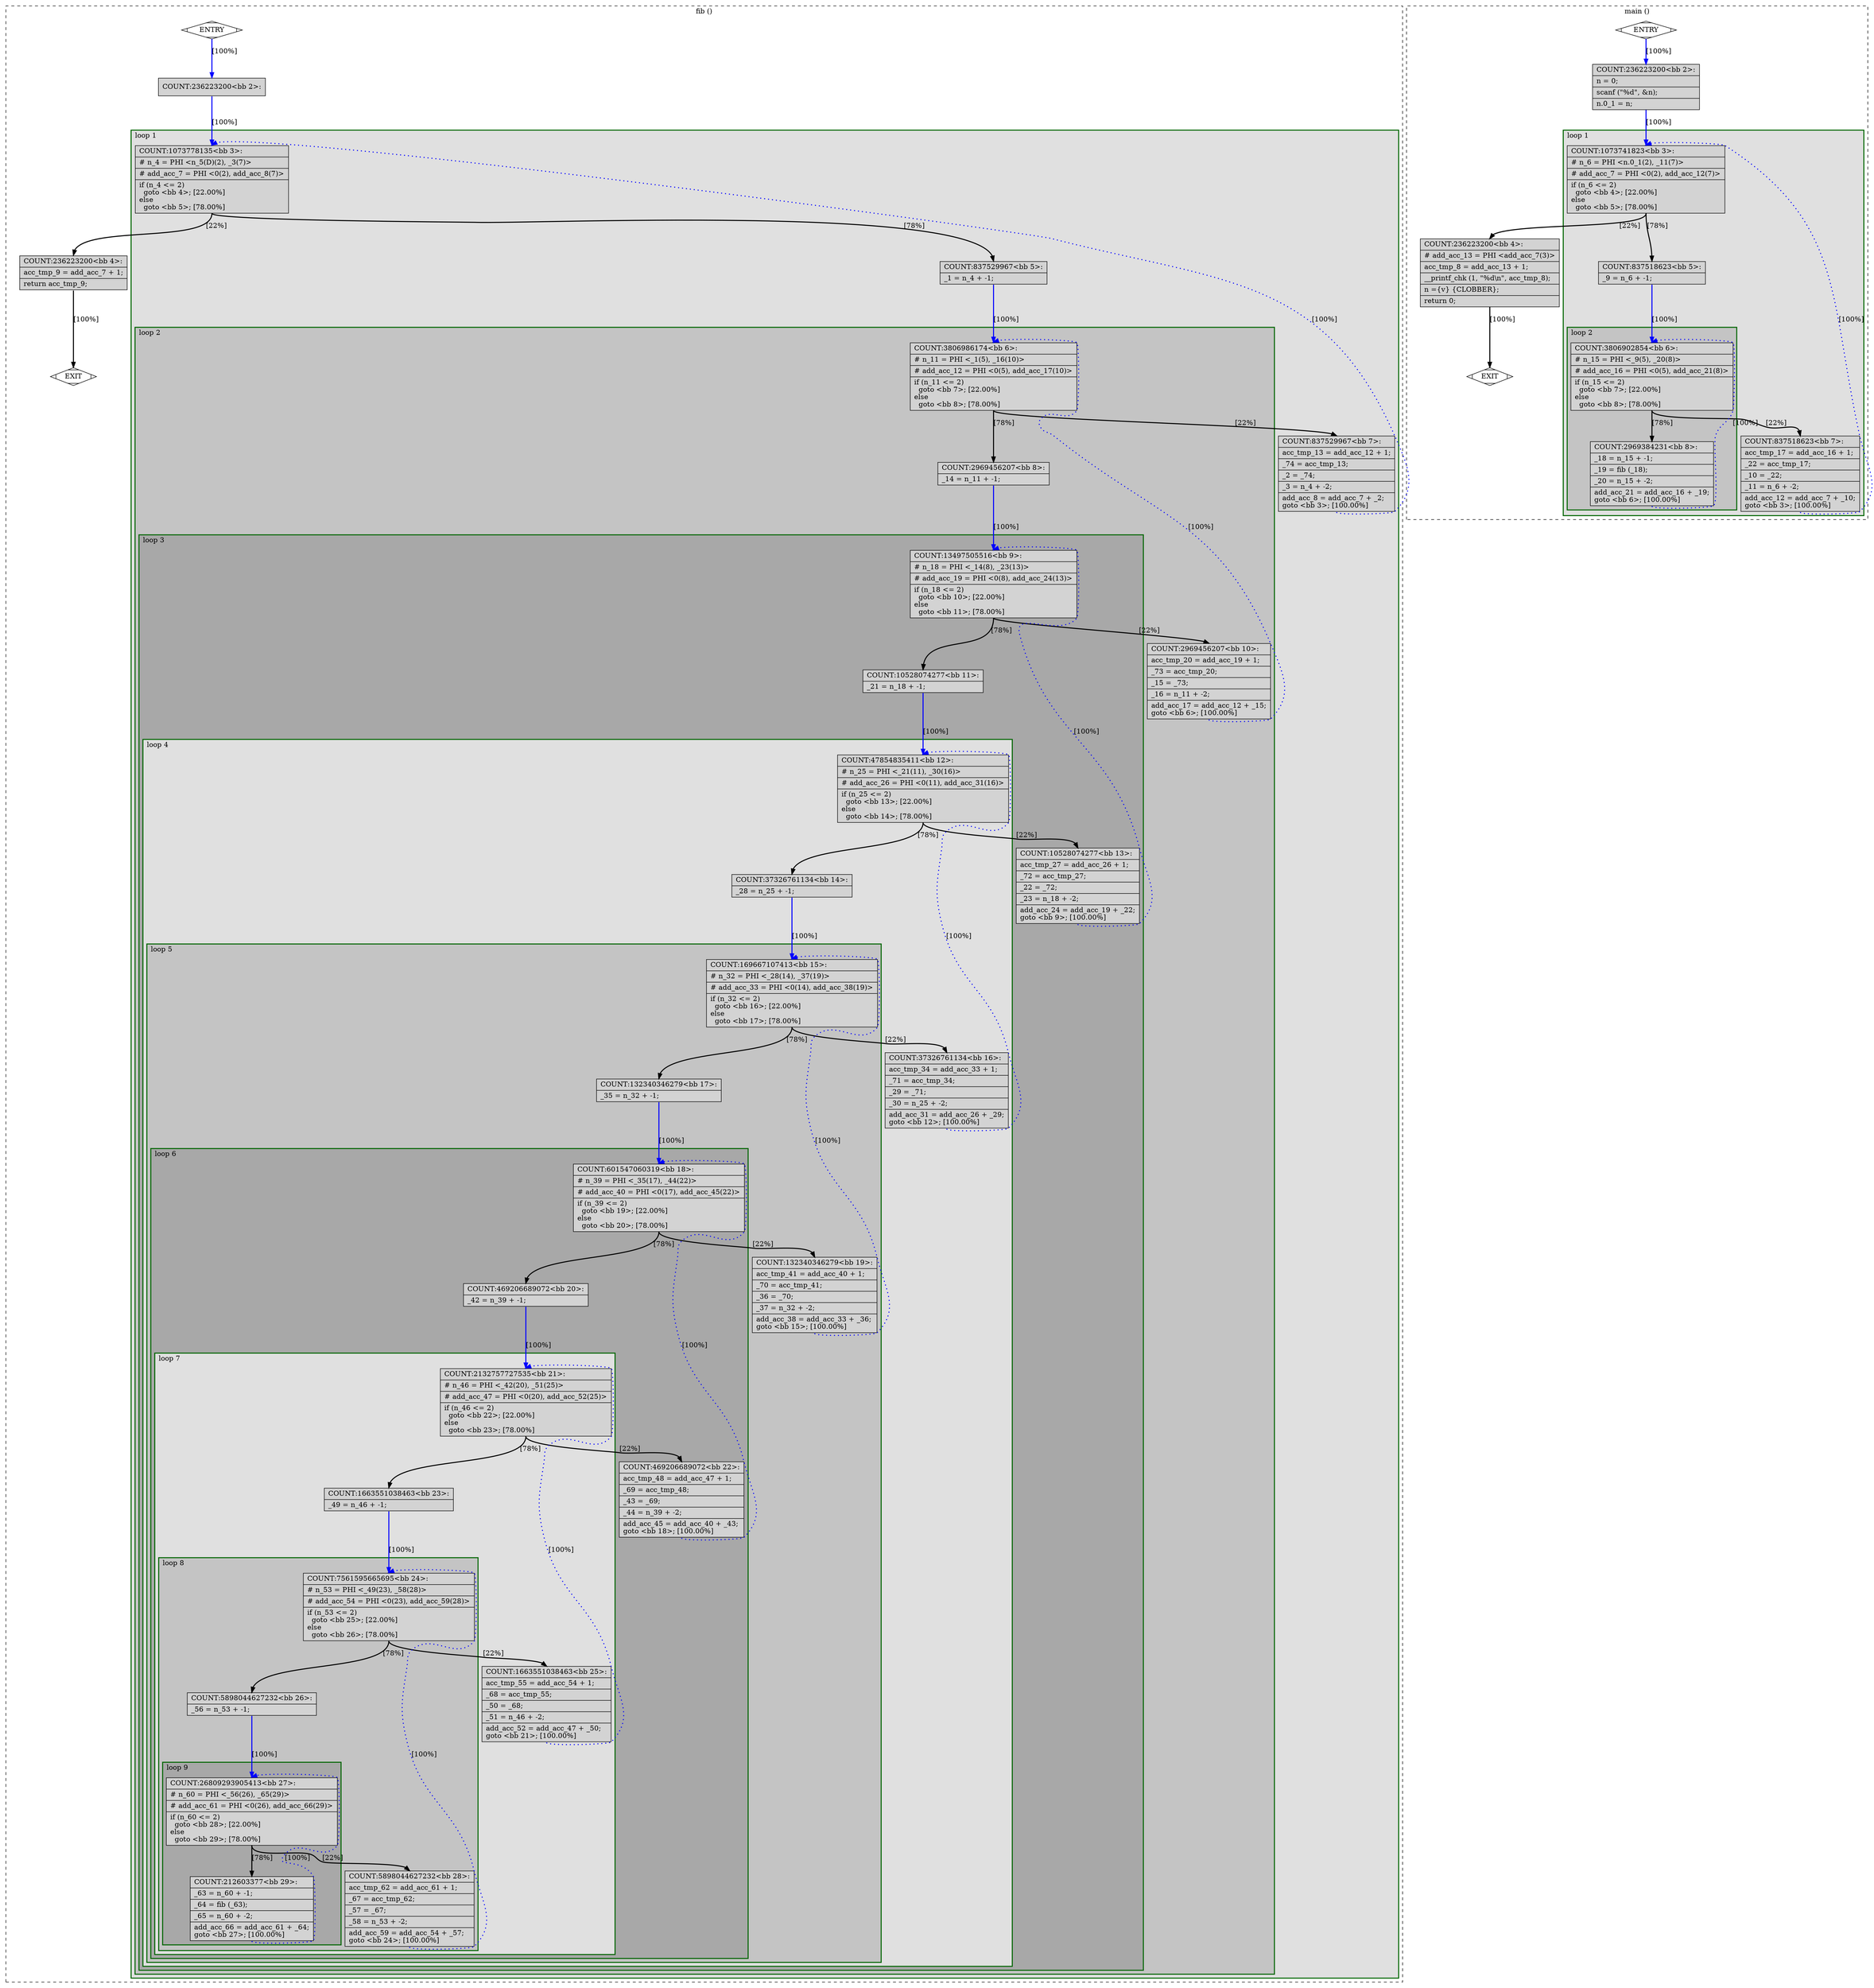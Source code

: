 digraph "a-fib_1.c.099t.post_ipa_warn1" {
overlap=false;
subgraph "cluster_fib" {
	style="dashed";
	color="black";
	label="fib ()";
	subgraph cluster_40_1 {
	style="filled";
	color="darkgreen";
	fillcolor="grey88";
	label="loop 1";
	labeljust=l;
	penwidth=2;
	subgraph cluster_40_2 {
	style="filled";
	color="darkgreen";
	fillcolor="grey77";
	label="loop 2";
	labeljust=l;
	penwidth=2;
	subgraph cluster_40_3 {
	style="filled";
	color="darkgreen";
	fillcolor="grey66";
	label="loop 3";
	labeljust=l;
	penwidth=2;
	subgraph cluster_40_4 {
	style="filled";
	color="darkgreen";
	fillcolor="grey88";
	label="loop 4";
	labeljust=l;
	penwidth=2;
	subgraph cluster_40_5 {
	style="filled";
	color="darkgreen";
	fillcolor="grey77";
	label="loop 5";
	labeljust=l;
	penwidth=2;
	subgraph cluster_40_6 {
	style="filled";
	color="darkgreen";
	fillcolor="grey66";
	label="loop 6";
	labeljust=l;
	penwidth=2;
	subgraph cluster_40_7 {
	style="filled";
	color="darkgreen";
	fillcolor="grey88";
	label="loop 7";
	labeljust=l;
	penwidth=2;
	subgraph cluster_40_8 {
	style="filled";
	color="darkgreen";
	fillcolor="grey77";
	label="loop 8";
	labeljust=l;
	penwidth=2;
	subgraph cluster_40_9 {
	style="filled";
	color="darkgreen";
	fillcolor="grey66";
	label="loop 9";
	labeljust=l;
	penwidth=2;
	fn_40_basic_block_27 [shape=record,style=filled,fillcolor=lightgrey,label="{COUNT:26809293905413\<bb\ 27\>:\l\
|#\ n_60\ =\ PHI\ \<_56(26),\ _65(29)\>\l\
|#\ add_acc_61\ =\ PHI\ \<0(26),\ add_acc_66(29)\>\l\
|if\ (n_60\ \<=\ 2)\l\
\ \ goto\ \<bb\ 28\>;\ [22.00%]\l\
else\l\
\ \ goto\ \<bb\ 29\>;\ [78.00%]\l\
}"];

	fn_40_basic_block_29 [shape=record,style=filled,fillcolor=lightgrey,label="{COUNT:212603377\<bb\ 29\>:\l\
|_63\ =\ n_60\ +\ -1;\l\
|_64\ =\ fib\ (_63);\l\
|_65\ =\ n_60\ +\ -2;\l\
|add_acc_66\ =\ add_acc_61\ +\ _64;\l\
goto\ \<bb\ 27\>;\ [100.00%]\l\
}"];

	}
	fn_40_basic_block_24 [shape=record,style=filled,fillcolor=lightgrey,label="{COUNT:7561595665695\<bb\ 24\>:\l\
|#\ n_53\ =\ PHI\ \<_49(23),\ _58(28)\>\l\
|#\ add_acc_54\ =\ PHI\ \<0(23),\ add_acc_59(28)\>\l\
|if\ (n_53\ \<=\ 2)\l\
\ \ goto\ \<bb\ 25\>;\ [22.00%]\l\
else\l\
\ \ goto\ \<bb\ 26\>;\ [78.00%]\l\
}"];

	fn_40_basic_block_26 [shape=record,style=filled,fillcolor=lightgrey,label="{COUNT:5898044627232\<bb\ 26\>:\l\
|_56\ =\ n_53\ +\ -1;\l\
}"];

	fn_40_basic_block_28 [shape=record,style=filled,fillcolor=lightgrey,label="{COUNT:5898044627232\<bb\ 28\>:\l\
|acc_tmp_62\ =\ add_acc_61\ +\ 1;\l\
|_67\ =\ acc_tmp_62;\l\
|_57\ =\ _67;\l\
|_58\ =\ n_53\ +\ -2;\l\
|add_acc_59\ =\ add_acc_54\ +\ _57;\l\
goto\ \<bb\ 24\>;\ [100.00%]\l\
}"];

	}
	fn_40_basic_block_21 [shape=record,style=filled,fillcolor=lightgrey,label="{COUNT:2132757727535\<bb\ 21\>:\l\
|#\ n_46\ =\ PHI\ \<_42(20),\ _51(25)\>\l\
|#\ add_acc_47\ =\ PHI\ \<0(20),\ add_acc_52(25)\>\l\
|if\ (n_46\ \<=\ 2)\l\
\ \ goto\ \<bb\ 22\>;\ [22.00%]\l\
else\l\
\ \ goto\ \<bb\ 23\>;\ [78.00%]\l\
}"];

	fn_40_basic_block_23 [shape=record,style=filled,fillcolor=lightgrey,label="{COUNT:1663551038463\<bb\ 23\>:\l\
|_49\ =\ n_46\ +\ -1;\l\
}"];

	fn_40_basic_block_25 [shape=record,style=filled,fillcolor=lightgrey,label="{COUNT:1663551038463\<bb\ 25\>:\l\
|acc_tmp_55\ =\ add_acc_54\ +\ 1;\l\
|_68\ =\ acc_tmp_55;\l\
|_50\ =\ _68;\l\
|_51\ =\ n_46\ +\ -2;\l\
|add_acc_52\ =\ add_acc_47\ +\ _50;\l\
goto\ \<bb\ 21\>;\ [100.00%]\l\
}"];

	}
	fn_40_basic_block_18 [shape=record,style=filled,fillcolor=lightgrey,label="{COUNT:601547060319\<bb\ 18\>:\l\
|#\ n_39\ =\ PHI\ \<_35(17),\ _44(22)\>\l\
|#\ add_acc_40\ =\ PHI\ \<0(17),\ add_acc_45(22)\>\l\
|if\ (n_39\ \<=\ 2)\l\
\ \ goto\ \<bb\ 19\>;\ [22.00%]\l\
else\l\
\ \ goto\ \<bb\ 20\>;\ [78.00%]\l\
}"];

	fn_40_basic_block_20 [shape=record,style=filled,fillcolor=lightgrey,label="{COUNT:469206689072\<bb\ 20\>:\l\
|_42\ =\ n_39\ +\ -1;\l\
}"];

	fn_40_basic_block_22 [shape=record,style=filled,fillcolor=lightgrey,label="{COUNT:469206689072\<bb\ 22\>:\l\
|acc_tmp_48\ =\ add_acc_47\ +\ 1;\l\
|_69\ =\ acc_tmp_48;\l\
|_43\ =\ _69;\l\
|_44\ =\ n_39\ +\ -2;\l\
|add_acc_45\ =\ add_acc_40\ +\ _43;\l\
goto\ \<bb\ 18\>;\ [100.00%]\l\
}"];

	}
	fn_40_basic_block_15 [shape=record,style=filled,fillcolor=lightgrey,label="{COUNT:169667107413\<bb\ 15\>:\l\
|#\ n_32\ =\ PHI\ \<_28(14),\ _37(19)\>\l\
|#\ add_acc_33\ =\ PHI\ \<0(14),\ add_acc_38(19)\>\l\
|if\ (n_32\ \<=\ 2)\l\
\ \ goto\ \<bb\ 16\>;\ [22.00%]\l\
else\l\
\ \ goto\ \<bb\ 17\>;\ [78.00%]\l\
}"];

	fn_40_basic_block_17 [shape=record,style=filled,fillcolor=lightgrey,label="{COUNT:132340346279\<bb\ 17\>:\l\
|_35\ =\ n_32\ +\ -1;\l\
}"];

	fn_40_basic_block_19 [shape=record,style=filled,fillcolor=lightgrey,label="{COUNT:132340346279\<bb\ 19\>:\l\
|acc_tmp_41\ =\ add_acc_40\ +\ 1;\l\
|_70\ =\ acc_tmp_41;\l\
|_36\ =\ _70;\l\
|_37\ =\ n_32\ +\ -2;\l\
|add_acc_38\ =\ add_acc_33\ +\ _36;\l\
goto\ \<bb\ 15\>;\ [100.00%]\l\
}"];

	}
	fn_40_basic_block_12 [shape=record,style=filled,fillcolor=lightgrey,label="{COUNT:47854835411\<bb\ 12\>:\l\
|#\ n_25\ =\ PHI\ \<_21(11),\ _30(16)\>\l\
|#\ add_acc_26\ =\ PHI\ \<0(11),\ add_acc_31(16)\>\l\
|if\ (n_25\ \<=\ 2)\l\
\ \ goto\ \<bb\ 13\>;\ [22.00%]\l\
else\l\
\ \ goto\ \<bb\ 14\>;\ [78.00%]\l\
}"];

	fn_40_basic_block_14 [shape=record,style=filled,fillcolor=lightgrey,label="{COUNT:37326761134\<bb\ 14\>:\l\
|_28\ =\ n_25\ +\ -1;\l\
}"];

	fn_40_basic_block_16 [shape=record,style=filled,fillcolor=lightgrey,label="{COUNT:37326761134\<bb\ 16\>:\l\
|acc_tmp_34\ =\ add_acc_33\ +\ 1;\l\
|_71\ =\ acc_tmp_34;\l\
|_29\ =\ _71;\l\
|_30\ =\ n_25\ +\ -2;\l\
|add_acc_31\ =\ add_acc_26\ +\ _29;\l\
goto\ \<bb\ 12\>;\ [100.00%]\l\
}"];

	}
	fn_40_basic_block_9 [shape=record,style=filled,fillcolor=lightgrey,label="{COUNT:13497505516\<bb\ 9\>:\l\
|#\ n_18\ =\ PHI\ \<_14(8),\ _23(13)\>\l\
|#\ add_acc_19\ =\ PHI\ \<0(8),\ add_acc_24(13)\>\l\
|if\ (n_18\ \<=\ 2)\l\
\ \ goto\ \<bb\ 10\>;\ [22.00%]\l\
else\l\
\ \ goto\ \<bb\ 11\>;\ [78.00%]\l\
}"];

	fn_40_basic_block_11 [shape=record,style=filled,fillcolor=lightgrey,label="{COUNT:10528074277\<bb\ 11\>:\l\
|_21\ =\ n_18\ +\ -1;\l\
}"];

	fn_40_basic_block_13 [shape=record,style=filled,fillcolor=lightgrey,label="{COUNT:10528074277\<bb\ 13\>:\l\
|acc_tmp_27\ =\ add_acc_26\ +\ 1;\l\
|_72\ =\ acc_tmp_27;\l\
|_22\ =\ _72;\l\
|_23\ =\ n_18\ +\ -2;\l\
|add_acc_24\ =\ add_acc_19\ +\ _22;\l\
goto\ \<bb\ 9\>;\ [100.00%]\l\
}"];

	}
	fn_40_basic_block_6 [shape=record,style=filled,fillcolor=lightgrey,label="{COUNT:3806986174\<bb\ 6\>:\l\
|#\ n_11\ =\ PHI\ \<_1(5),\ _16(10)\>\l\
|#\ add_acc_12\ =\ PHI\ \<0(5),\ add_acc_17(10)\>\l\
|if\ (n_11\ \<=\ 2)\l\
\ \ goto\ \<bb\ 7\>;\ [22.00%]\l\
else\l\
\ \ goto\ \<bb\ 8\>;\ [78.00%]\l\
}"];

	fn_40_basic_block_8 [shape=record,style=filled,fillcolor=lightgrey,label="{COUNT:2969456207\<bb\ 8\>:\l\
|_14\ =\ n_11\ +\ -1;\l\
}"];

	fn_40_basic_block_10 [shape=record,style=filled,fillcolor=lightgrey,label="{COUNT:2969456207\<bb\ 10\>:\l\
|acc_tmp_20\ =\ add_acc_19\ +\ 1;\l\
|_73\ =\ acc_tmp_20;\l\
|_15\ =\ _73;\l\
|_16\ =\ n_11\ +\ -2;\l\
|add_acc_17\ =\ add_acc_12\ +\ _15;\l\
goto\ \<bb\ 6\>;\ [100.00%]\l\
}"];

	}
	fn_40_basic_block_3 [shape=record,style=filled,fillcolor=lightgrey,label="{COUNT:1073778135\<bb\ 3\>:\l\
|#\ n_4\ =\ PHI\ \<n_5(D)(2),\ _3(7)\>\l\
|#\ add_acc_7\ =\ PHI\ \<0(2),\ add_acc_8(7)\>\l\
|if\ (n_4\ \<=\ 2)\l\
\ \ goto\ \<bb\ 4\>;\ [22.00%]\l\
else\l\
\ \ goto\ \<bb\ 5\>;\ [78.00%]\l\
}"];

	fn_40_basic_block_5 [shape=record,style=filled,fillcolor=lightgrey,label="{COUNT:837529967\<bb\ 5\>:\l\
|_1\ =\ n_4\ +\ -1;\l\
}"];

	fn_40_basic_block_7 [shape=record,style=filled,fillcolor=lightgrey,label="{COUNT:837529967\<bb\ 7\>:\l\
|acc_tmp_13\ =\ add_acc_12\ +\ 1;\l\
|_74\ =\ acc_tmp_13;\l\
|_2\ =\ _74;\l\
|_3\ =\ n_4\ +\ -2;\l\
|add_acc_8\ =\ add_acc_7\ +\ _2;\l\
goto\ \<bb\ 3\>;\ [100.00%]\l\
}"];

	}
	fn_40_basic_block_0 [shape=Mdiamond,style=filled,fillcolor=white,label="ENTRY"];

	fn_40_basic_block_1 [shape=Mdiamond,style=filled,fillcolor=white,label="EXIT"];

	fn_40_basic_block_2 [shape=record,style=filled,fillcolor=lightgrey,label="{COUNT:236223200\<bb\ 2\>:\l\
}"];

	fn_40_basic_block_4 [shape=record,style=filled,fillcolor=lightgrey,label="{COUNT:236223200\<bb\ 4\>:\l\
|acc_tmp_9\ =\ add_acc_7\ +\ 1;\l\
|return\ acc_tmp_9;\l\
}"];

	fn_40_basic_block_0:s -> fn_40_basic_block_2:n [style="solid,bold",color=blue,weight=100,constraint=true,label="[100%]"];
	fn_40_basic_block_2:s -> fn_40_basic_block_3:n [style="solid,bold",color=blue,weight=100,constraint=true,label="[100%]"];
	fn_40_basic_block_3:s -> fn_40_basic_block_4:n [style="solid,bold",color=black,weight=10,constraint=true,label="[22%]"];
	fn_40_basic_block_3:s -> fn_40_basic_block_5:n [style="solid,bold",color=black,weight=10,constraint=true,label="[78%]"];
	fn_40_basic_block_4:s -> fn_40_basic_block_1:n [style="solid,bold",color=black,weight=10,constraint=true,label="[100%]"];
	fn_40_basic_block_5:s -> fn_40_basic_block_6:n [style="solid,bold",color=blue,weight=100,constraint=true,label="[100%]"];
	fn_40_basic_block_6:s -> fn_40_basic_block_7:n [style="solid,bold",color=black,weight=10,constraint=true,label="[22%]"];
	fn_40_basic_block_6:s -> fn_40_basic_block_8:n [style="solid,bold",color=black,weight=10,constraint=true,label="[78%]"];
	fn_40_basic_block_7:s -> fn_40_basic_block_3:n [style="dotted,bold",color=blue,weight=10,constraint=false,label="[100%]"];
	fn_40_basic_block_8:s -> fn_40_basic_block_9:n [style="solid,bold",color=blue,weight=100,constraint=true,label="[100%]"];
	fn_40_basic_block_9:s -> fn_40_basic_block_10:n [style="solid,bold",color=black,weight=10,constraint=true,label="[22%]"];
	fn_40_basic_block_9:s -> fn_40_basic_block_11:n [style="solid,bold",color=black,weight=10,constraint=true,label="[78%]"];
	fn_40_basic_block_10:s -> fn_40_basic_block_6:n [style="dotted,bold",color=blue,weight=10,constraint=false,label="[100%]"];
	fn_40_basic_block_11:s -> fn_40_basic_block_12:n [style="solid,bold",color=blue,weight=100,constraint=true,label="[100%]"];
	fn_40_basic_block_12:s -> fn_40_basic_block_13:n [style="solid,bold",color=black,weight=10,constraint=true,label="[22%]"];
	fn_40_basic_block_12:s -> fn_40_basic_block_14:n [style="solid,bold",color=black,weight=10,constraint=true,label="[78%]"];
	fn_40_basic_block_13:s -> fn_40_basic_block_9:n [style="dotted,bold",color=blue,weight=10,constraint=false,label="[100%]"];
	fn_40_basic_block_14:s -> fn_40_basic_block_15:n [style="solid,bold",color=blue,weight=100,constraint=true,label="[100%]"];
	fn_40_basic_block_15:s -> fn_40_basic_block_16:n [style="solid,bold",color=black,weight=10,constraint=true,label="[22%]"];
	fn_40_basic_block_15:s -> fn_40_basic_block_17:n [style="solid,bold",color=black,weight=10,constraint=true,label="[78%]"];
	fn_40_basic_block_16:s -> fn_40_basic_block_12:n [style="dotted,bold",color=blue,weight=10,constraint=false,label="[100%]"];
	fn_40_basic_block_17:s -> fn_40_basic_block_18:n [style="solid,bold",color=blue,weight=100,constraint=true,label="[100%]"];
	fn_40_basic_block_18:s -> fn_40_basic_block_19:n [style="solid,bold",color=black,weight=10,constraint=true,label="[22%]"];
	fn_40_basic_block_18:s -> fn_40_basic_block_20:n [style="solid,bold",color=black,weight=10,constraint=true,label="[78%]"];
	fn_40_basic_block_19:s -> fn_40_basic_block_15:n [style="dotted,bold",color=blue,weight=10,constraint=false,label="[100%]"];
	fn_40_basic_block_20:s -> fn_40_basic_block_21:n [style="solid,bold",color=blue,weight=100,constraint=true,label="[100%]"];
	fn_40_basic_block_21:s -> fn_40_basic_block_22:n [style="solid,bold",color=black,weight=10,constraint=true,label="[22%]"];
	fn_40_basic_block_21:s -> fn_40_basic_block_23:n [style="solid,bold",color=black,weight=10,constraint=true,label="[78%]"];
	fn_40_basic_block_22:s -> fn_40_basic_block_18:n [style="dotted,bold",color=blue,weight=10,constraint=false,label="[100%]"];
	fn_40_basic_block_23:s -> fn_40_basic_block_24:n [style="solid,bold",color=blue,weight=100,constraint=true,label="[100%]"];
	fn_40_basic_block_24:s -> fn_40_basic_block_25:n [style="solid,bold",color=black,weight=10,constraint=true,label="[22%]"];
	fn_40_basic_block_24:s -> fn_40_basic_block_26:n [style="solid,bold",color=black,weight=10,constraint=true,label="[78%]"];
	fn_40_basic_block_25:s -> fn_40_basic_block_21:n [style="dotted,bold",color=blue,weight=10,constraint=false,label="[100%]"];
	fn_40_basic_block_26:s -> fn_40_basic_block_27:n [style="solid,bold",color=blue,weight=100,constraint=true,label="[100%]"];
	fn_40_basic_block_27:s -> fn_40_basic_block_28:n [style="solid,bold",color=black,weight=10,constraint=true,label="[22%]"];
	fn_40_basic_block_27:s -> fn_40_basic_block_29:n [style="solid,bold",color=black,weight=10,constraint=true,label="[78%]"];
	fn_40_basic_block_28:s -> fn_40_basic_block_24:n [style="dotted,bold",color=blue,weight=10,constraint=false,label="[100%]"];
	fn_40_basic_block_29:s -> fn_40_basic_block_27:n [style="dotted,bold",color=blue,weight=10,constraint=false,label="[100%]"];
	fn_40_basic_block_0:s -> fn_40_basic_block_1:n [style="invis",constraint=true];
}
subgraph "cluster_main" {
	style="dashed";
	color="black";
	label="main ()";
	subgraph cluster_39_1 {
	style="filled";
	color="darkgreen";
	fillcolor="grey88";
	label="loop 1";
	labeljust=l;
	penwidth=2;
	subgraph cluster_39_2 {
	style="filled";
	color="darkgreen";
	fillcolor="grey77";
	label="loop 2";
	labeljust=l;
	penwidth=2;
	fn_39_basic_block_6 [shape=record,style=filled,fillcolor=lightgrey,label="{COUNT:3806902854\<bb\ 6\>:\l\
|#\ n_15\ =\ PHI\ \<_9(5),\ _20(8)\>\l\
|#\ add_acc_16\ =\ PHI\ \<0(5),\ add_acc_21(8)\>\l\
|if\ (n_15\ \<=\ 2)\l\
\ \ goto\ \<bb\ 7\>;\ [22.00%]\l\
else\l\
\ \ goto\ \<bb\ 8\>;\ [78.00%]\l\
}"];

	fn_39_basic_block_8 [shape=record,style=filled,fillcolor=lightgrey,label="{COUNT:2969384231\<bb\ 8\>:\l\
|_18\ =\ n_15\ +\ -1;\l\
|_19\ =\ fib\ (_18);\l\
|_20\ =\ n_15\ +\ -2;\l\
|add_acc_21\ =\ add_acc_16\ +\ _19;\l\
goto\ \<bb\ 6\>;\ [100.00%]\l\
}"];

	}
	fn_39_basic_block_3 [shape=record,style=filled,fillcolor=lightgrey,label="{COUNT:1073741823\<bb\ 3\>:\l\
|#\ n_6\ =\ PHI\ \<n.0_1(2),\ _11(7)\>\l\
|#\ add_acc_7\ =\ PHI\ \<0(2),\ add_acc_12(7)\>\l\
|if\ (n_6\ \<=\ 2)\l\
\ \ goto\ \<bb\ 4\>;\ [22.00%]\l\
else\l\
\ \ goto\ \<bb\ 5\>;\ [78.00%]\l\
}"];

	fn_39_basic_block_5 [shape=record,style=filled,fillcolor=lightgrey,label="{COUNT:837518623\<bb\ 5\>:\l\
|_9\ =\ n_6\ +\ -1;\l\
}"];

	fn_39_basic_block_7 [shape=record,style=filled,fillcolor=lightgrey,label="{COUNT:837518623\<bb\ 7\>:\l\
|acc_tmp_17\ =\ add_acc_16\ +\ 1;\l\
|_22\ =\ acc_tmp_17;\l\
|_10\ =\ _22;\l\
|_11\ =\ n_6\ +\ -2;\l\
|add_acc_12\ =\ add_acc_7\ +\ _10;\l\
goto\ \<bb\ 3\>;\ [100.00%]\l\
}"];

	}
	fn_39_basic_block_0 [shape=Mdiamond,style=filled,fillcolor=white,label="ENTRY"];

	fn_39_basic_block_1 [shape=Mdiamond,style=filled,fillcolor=white,label="EXIT"];

	fn_39_basic_block_2 [shape=record,style=filled,fillcolor=lightgrey,label="{COUNT:236223200\<bb\ 2\>:\l\
|n\ =\ 0;\l\
|scanf\ (\"%d\",\ &n);\l\
|n.0_1\ =\ n;\l\
}"];

	fn_39_basic_block_4 [shape=record,style=filled,fillcolor=lightgrey,label="{COUNT:236223200\<bb\ 4\>:\l\
|#\ add_acc_13\ =\ PHI\ \<add_acc_7(3)\>\l\
|acc_tmp_8\ =\ add_acc_13\ +\ 1;\l\
|__printf_chk\ (1,\ \"%d\\n\",\ acc_tmp_8);\l\
|n\ =\{v\}\ \{CLOBBER\};\l\
|return\ 0;\l\
}"];

	fn_39_basic_block_0:s -> fn_39_basic_block_2:n [style="solid,bold",color=blue,weight=100,constraint=true,label="[100%]"];
	fn_39_basic_block_2:s -> fn_39_basic_block_3:n [style="solid,bold",color=blue,weight=100,constraint=true,label="[100%]"];
	fn_39_basic_block_3:s -> fn_39_basic_block_4:n [style="solid,bold",color=black,weight=10,constraint=true,label="[22%]"];
	fn_39_basic_block_3:s -> fn_39_basic_block_5:n [style="solid,bold",color=black,weight=10,constraint=true,label="[78%]"];
	fn_39_basic_block_4:s -> fn_39_basic_block_1:n [style="solid,bold",color=black,weight=10,constraint=true,label="[100%]"];
	fn_39_basic_block_5:s -> fn_39_basic_block_6:n [style="solid,bold",color=blue,weight=100,constraint=true,label="[100%]"];
	fn_39_basic_block_6:s -> fn_39_basic_block_7:n [style="solid,bold",color=black,weight=10,constraint=true,label="[22%]"];
	fn_39_basic_block_6:s -> fn_39_basic_block_8:n [style="solid,bold",color=black,weight=10,constraint=true,label="[78%]"];
	fn_39_basic_block_7:s -> fn_39_basic_block_3:n [style="dotted,bold",color=blue,weight=10,constraint=false,label="[100%]"];
	fn_39_basic_block_8:s -> fn_39_basic_block_6:n [style="dotted,bold",color=blue,weight=10,constraint=false,label="[100%]"];
	fn_39_basic_block_0:s -> fn_39_basic_block_1:n [style="invis",constraint=true];
}
}
